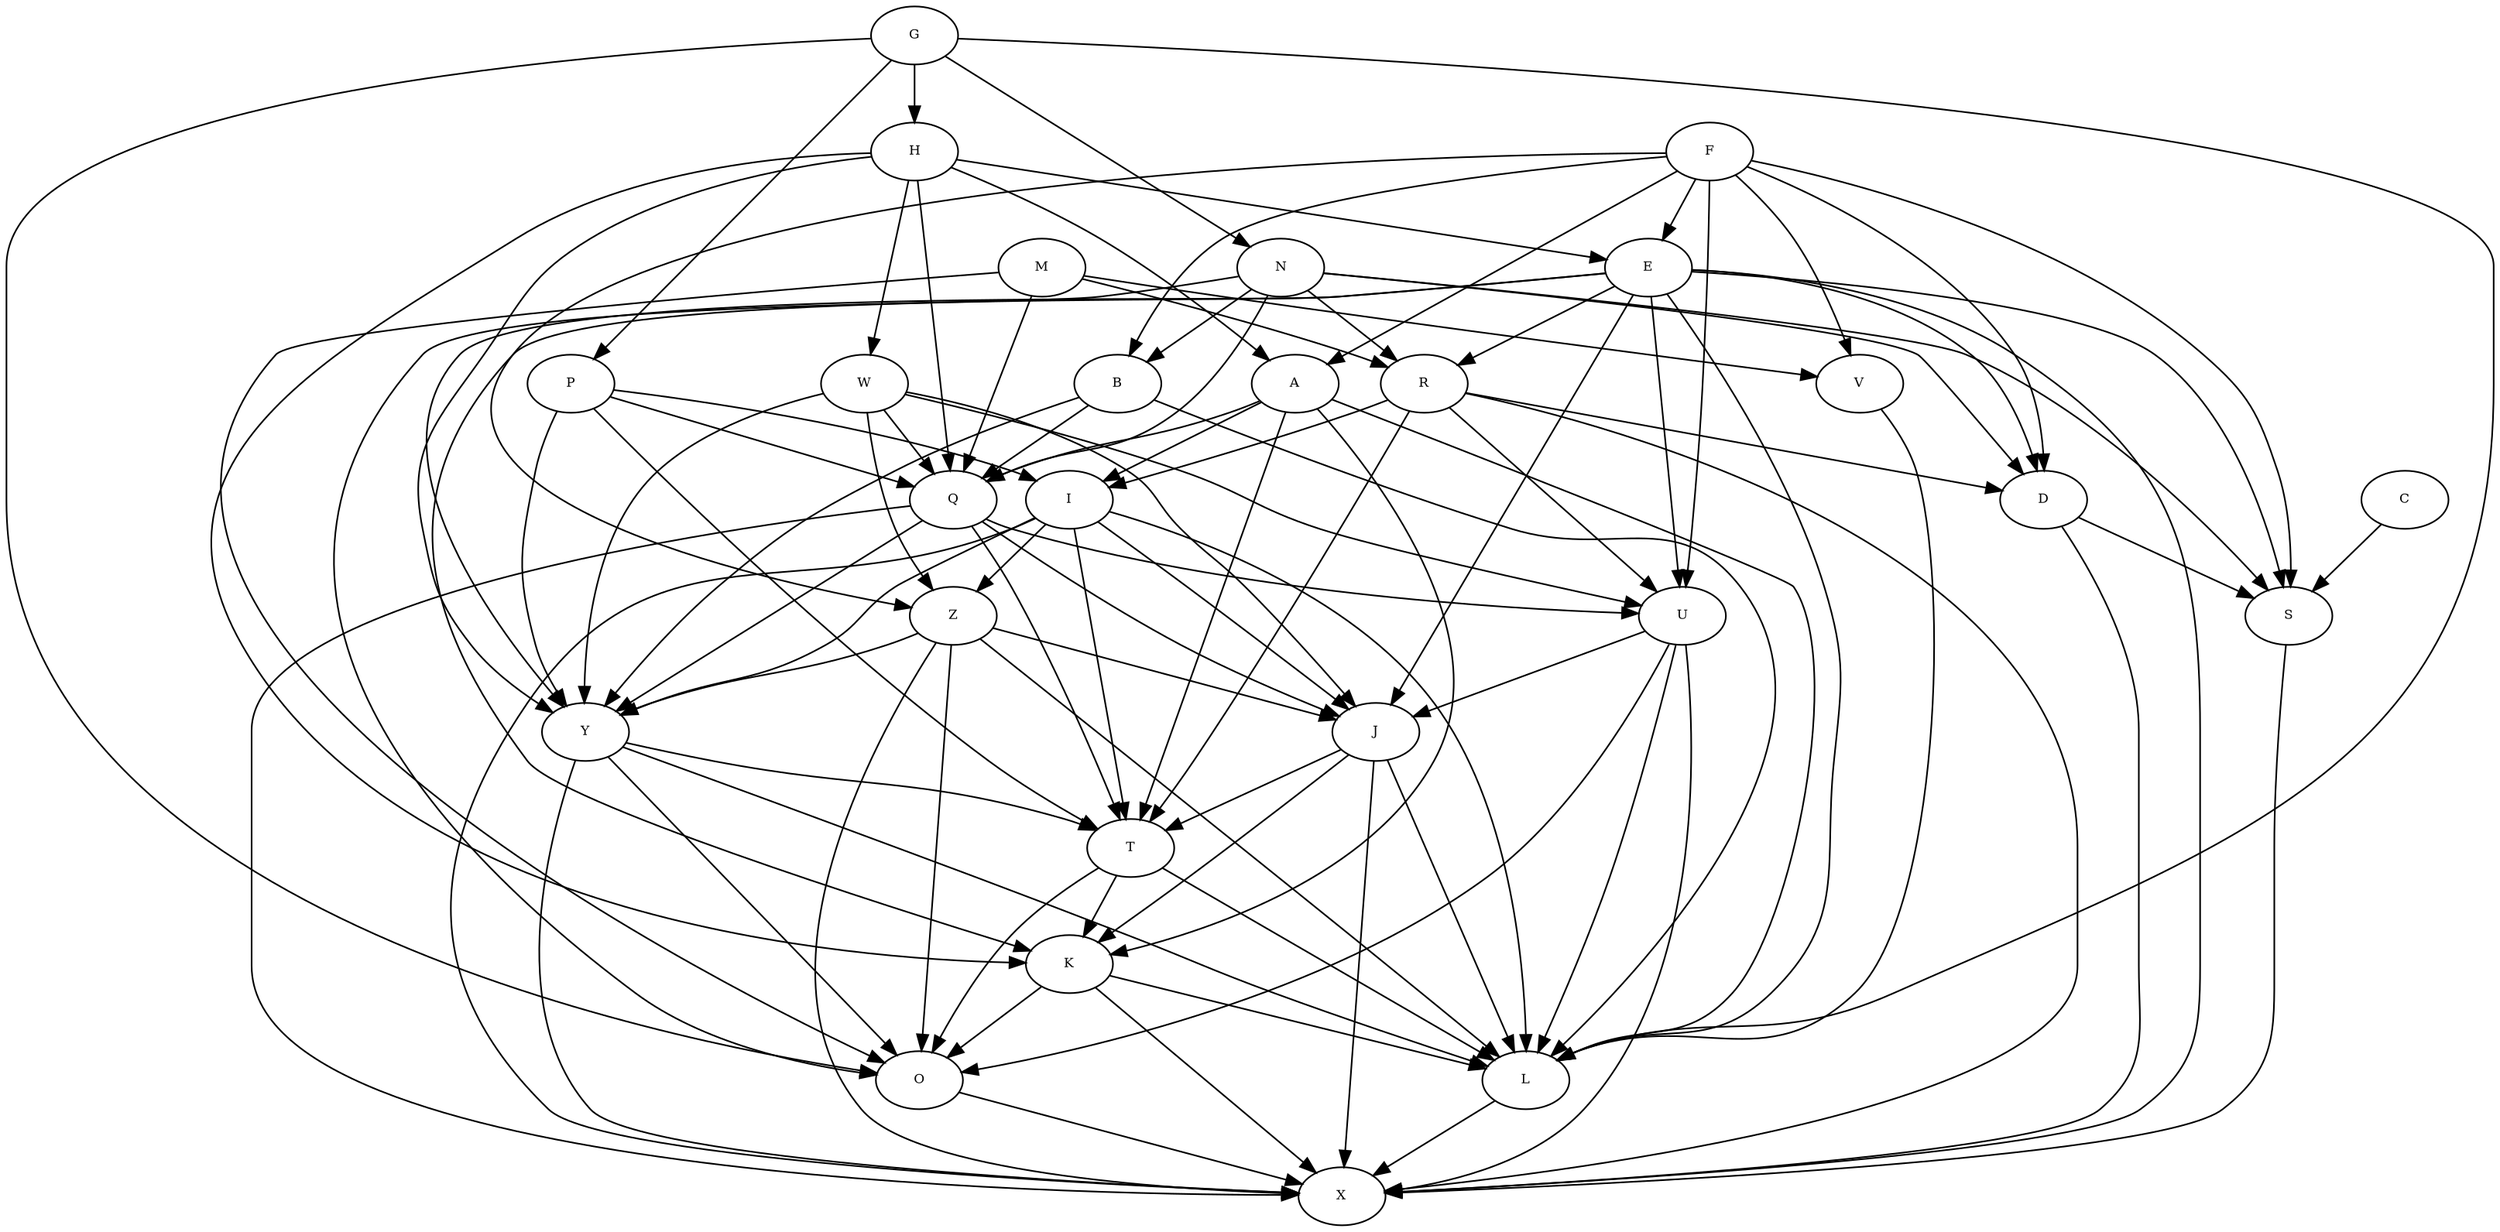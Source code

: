 digraph RGL__DirectedAdjacencyGraph {
    G [
        fontsize = 8,
        label = G
    ]

    N [
        fontsize = 8,
        label = N
    ]

    B [
        fontsize = 8,
        label = B
    ]

    P [
        fontsize = 8,
        label = P
    ]

    Q [
        fontsize = 8,
        label = Q
    ]

    F [
        fontsize = 8,
        label = F
    ]

    U [
        fontsize = 8,
        label = U
    ]

    H [
        fontsize = 8,
        label = H
    ]

    A [
        fontsize = 8,
        label = A
    ]

    C [
        fontsize = 8,
        label = C
    ]

    S [
        fontsize = 8,
        label = S
    ]

    K [
        fontsize = 8,
        label = K
    ]

    M [
        fontsize = 8,
        label = M
    ]

    O [
        fontsize = 8,
        label = O
    ]

    V [
        fontsize = 8,
        label = V
    ]

    L [
        fontsize = 8,
        label = L
    ]

    E [
        fontsize = 8,
        label = E
    ]

    W [
        fontsize = 8,
        label = W
    ]

    J [
        fontsize = 8,
        label = J
    ]

    R [
        fontsize = 8,
        label = R
    ]

    D [
        fontsize = 8,
        label = D
    ]

    X [
        fontsize = 8,
        label = X
    ]

    I [
        fontsize = 8,
        label = I
    ]

    Z [
        fontsize = 8,
        label = Z
    ]

    Y [
        fontsize = 8,
        label = Y
    ]

    T [
        fontsize = 8,
        label = T
    ]

    G -> N [
        fontsize = 8
    ]

    G -> P [
        fontsize = 8
    ]

    G -> O [
        fontsize = 8
    ]

    G -> H [
        fontsize = 8
    ]

    G -> L [
        fontsize = 8
    ]

    N -> B [
        fontsize = 8
    ]

    N -> R [
        fontsize = 8
    ]

    N -> S [
        fontsize = 8
    ]

    N -> Q [
        fontsize = 8
    ]

    N -> O [
        fontsize = 8
    ]

    N -> D [
        fontsize = 8
    ]

    B -> Q [
        fontsize = 8
    ]

    B -> L [
        fontsize = 8
    ]

    B -> Y [
        fontsize = 8
    ]

    P -> Q [
        fontsize = 8
    ]

    P -> T [
        fontsize = 8
    ]

    P -> I [
        fontsize = 8
    ]

    P -> Y [
        fontsize = 8
    ]

    Q -> J [
        fontsize = 8
    ]

    Q -> X [
        fontsize = 8
    ]

    Q -> Y [
        fontsize = 8
    ]

    Q -> U [
        fontsize = 8
    ]

    Q -> T [
        fontsize = 8
    ]

    F -> U [
        fontsize = 8
    ]

    F -> S [
        fontsize = 8
    ]

    F -> E [
        fontsize = 8
    ]

    F -> B [
        fontsize = 8
    ]

    F -> V [
        fontsize = 8
    ]

    F -> A [
        fontsize = 8
    ]

    F -> Z [
        fontsize = 8
    ]

    F -> D [
        fontsize = 8
    ]

    U -> J [
        fontsize = 8
    ]

    U -> X [
        fontsize = 8
    ]

    U -> O [
        fontsize = 8
    ]

    U -> L [
        fontsize = 8
    ]

    H -> A [
        fontsize = 8
    ]

    H -> Y [
        fontsize = 8
    ]

    H -> Q [
        fontsize = 8
    ]

    H -> W [
        fontsize = 8
    ]

    H -> E [
        fontsize = 8
    ]

    H -> K [
        fontsize = 8
    ]

    A -> K [
        fontsize = 8
    ]

    A -> I [
        fontsize = 8
    ]

    A -> L [
        fontsize = 8
    ]

    A -> Q [
        fontsize = 8
    ]

    A -> T [
        fontsize = 8
    ]

    C -> S [
        fontsize = 8
    ]

    S -> X [
        fontsize = 8
    ]

    K -> O [
        fontsize = 8
    ]

    K -> L [
        fontsize = 8
    ]

    K -> X [
        fontsize = 8
    ]

    M -> O [
        fontsize = 8
    ]

    M -> V [
        fontsize = 8
    ]

    M -> R [
        fontsize = 8
    ]

    M -> Q [
        fontsize = 8
    ]

    O -> X [
        fontsize = 8
    ]

    V -> L [
        fontsize = 8
    ]

    L -> X [
        fontsize = 8
    ]

    E -> L [
        fontsize = 8
    ]

    E -> S [
        fontsize = 8
    ]

    E -> K [
        fontsize = 8
    ]

    E -> Y [
        fontsize = 8
    ]

    E -> D [
        fontsize = 8
    ]

    E -> U [
        fontsize = 8
    ]

    E -> X [
        fontsize = 8
    ]

    E -> J [
        fontsize = 8
    ]

    E -> R [
        fontsize = 8
    ]

    W -> J [
        fontsize = 8
    ]

    W -> Y [
        fontsize = 8
    ]

    W -> U [
        fontsize = 8
    ]

    W -> Z [
        fontsize = 8
    ]

    W -> Q [
        fontsize = 8
    ]

    J -> K [
        fontsize = 8
    ]

    J -> X [
        fontsize = 8
    ]

    J -> T [
        fontsize = 8
    ]

    J -> L [
        fontsize = 8
    ]

    R -> D [
        fontsize = 8
    ]

    R -> I [
        fontsize = 8
    ]

    R -> U [
        fontsize = 8
    ]

    R -> X [
        fontsize = 8
    ]

    R -> T [
        fontsize = 8
    ]

    D -> S [
        fontsize = 8
    ]

    D -> X [
        fontsize = 8
    ]

    I -> L [
        fontsize = 8
    ]

    I -> Z [
        fontsize = 8
    ]

    I -> J [
        fontsize = 8
    ]

    I -> X [
        fontsize = 8
    ]

    I -> Y [
        fontsize = 8
    ]

    I -> T [
        fontsize = 8
    ]

    Z -> X [
        fontsize = 8
    ]

    Z -> O [
        fontsize = 8
    ]

    Z -> J [
        fontsize = 8
    ]

    Z -> L [
        fontsize = 8
    ]

    Z -> Y [
        fontsize = 8
    ]

    Y -> T [
        fontsize = 8
    ]

    Y -> O [
        fontsize = 8
    ]

    Y -> L [
        fontsize = 8
    ]

    Y -> X [
        fontsize = 8
    ]

    T -> L [
        fontsize = 8
    ]

    T -> K [
        fontsize = 8
    ]

    T -> O [
        fontsize = 8
    ]
}
